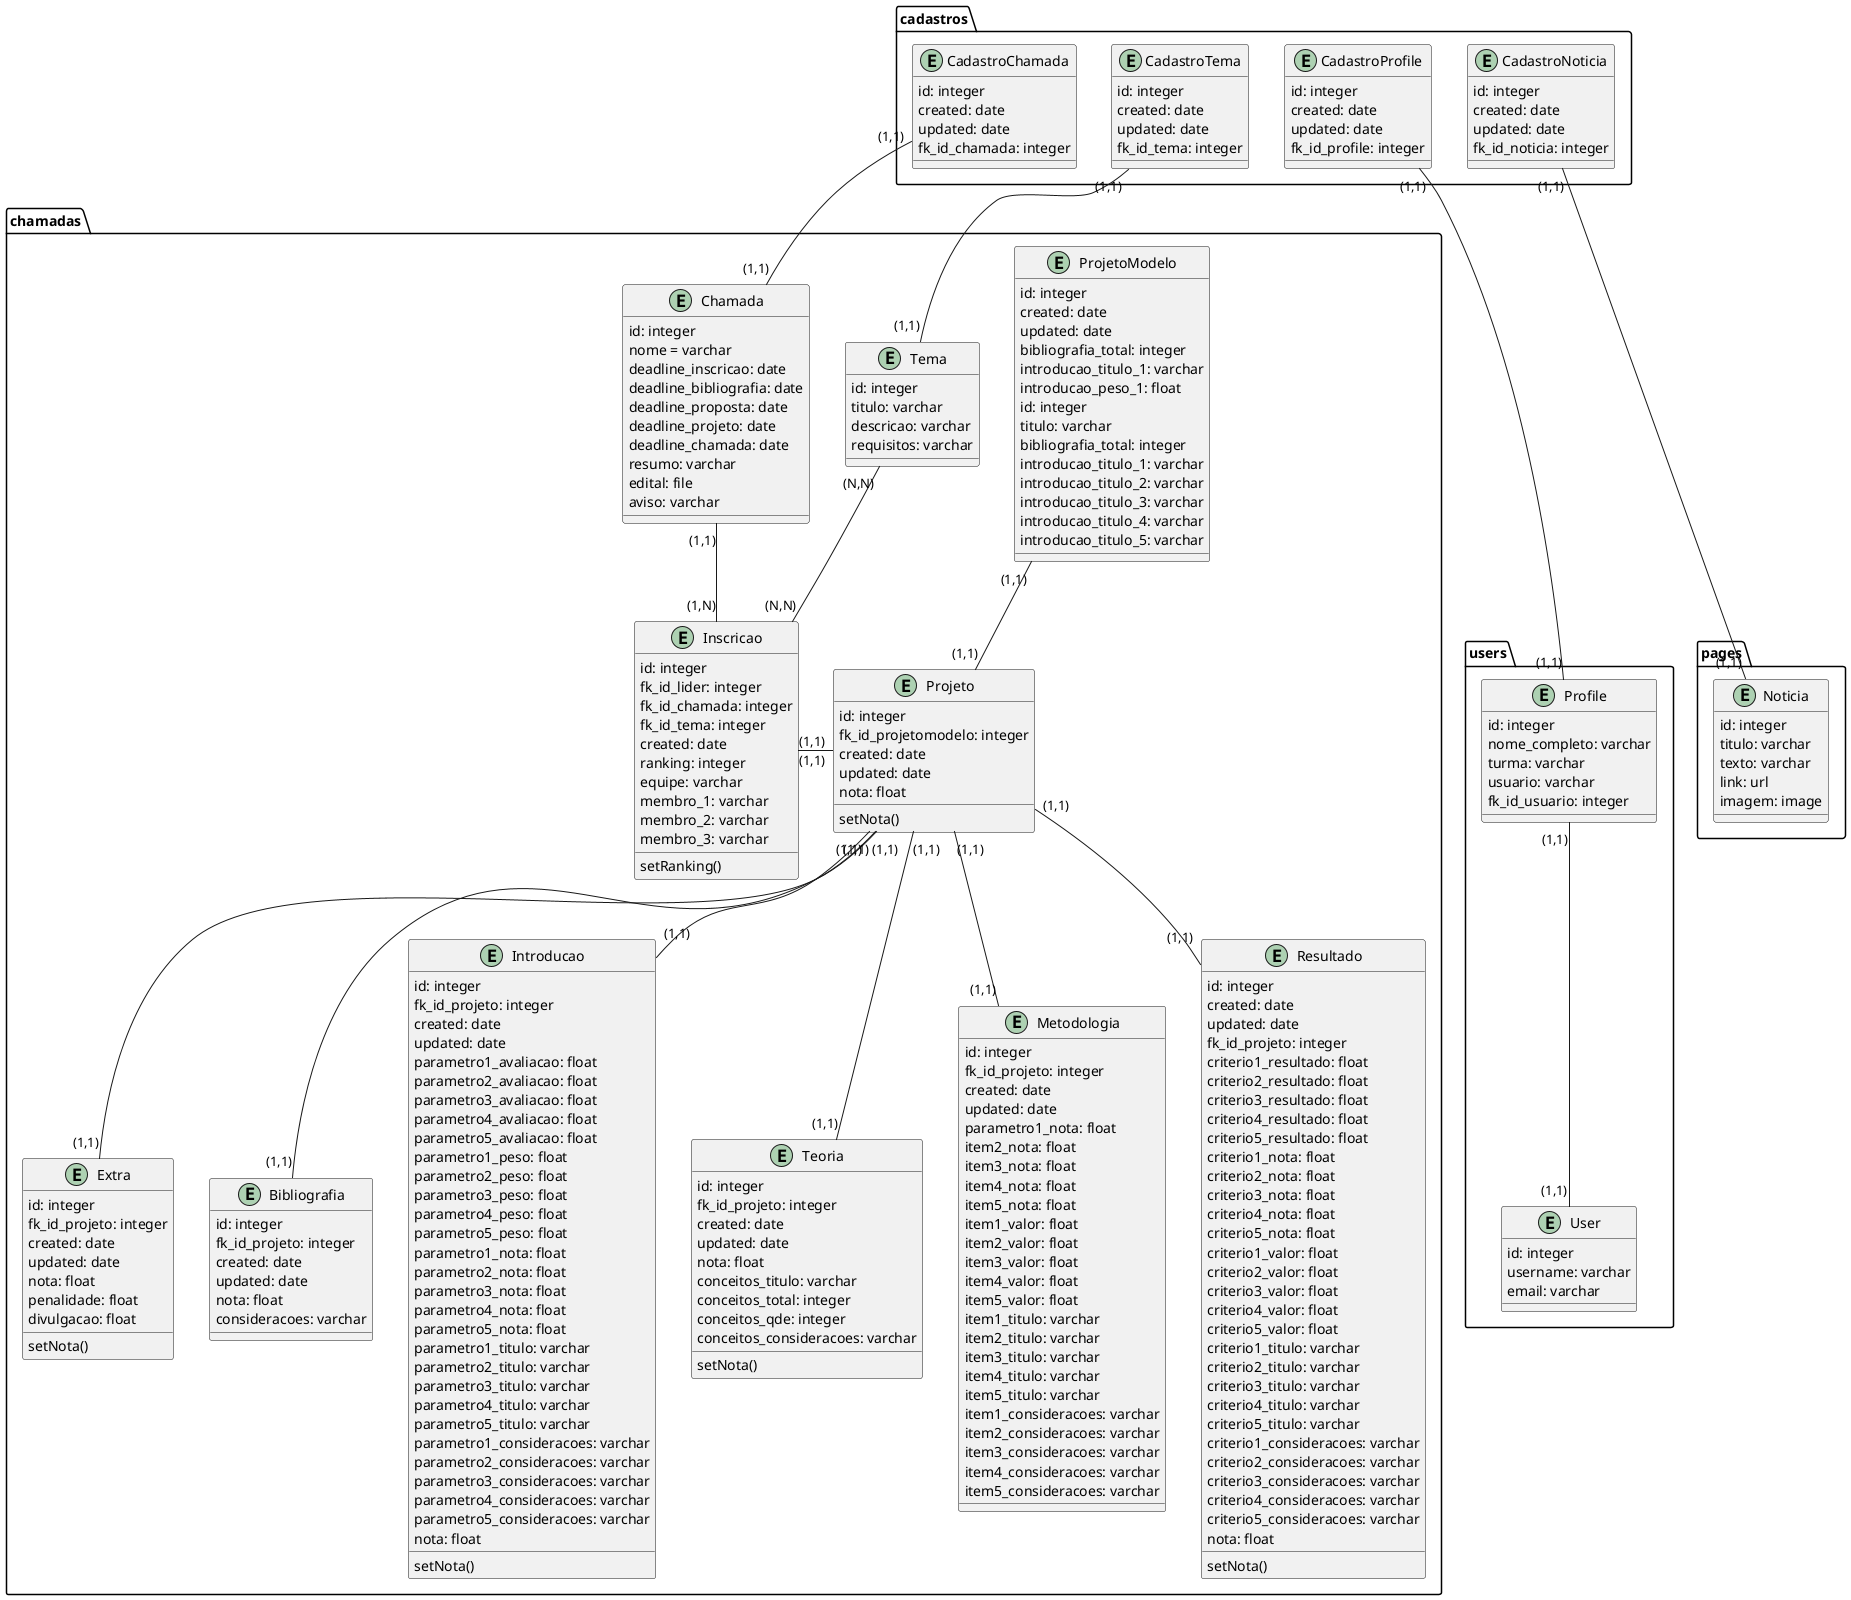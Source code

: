 @startuml PROGRESSUS
package users{
    entity User{
        id: integer
        username: varchar
        email: varchar
    }
    entity Profile{
        id: integer
        nome_completo: varchar
        turma: varchar
        usuario: varchar
        fk_id_usuario: integer
    }
    Profile "(1,1)" -- "(1,1)" User
}
package chamadas{
    entity Chamada{
        id: integer
        nome = varchar
        deadline_inscricao: date
        deadline_bibliografia: date
        deadline_proposta: date
        deadline_projeto: date
        deadline_chamada: date
        resumo: varchar
        edital: file
        aviso: varchar
    }
    entity Tema{
        id: integer
        titulo: varchar
        descricao: varchar
        requisitos: varchar
    }
    entity Inscricao{
        id: integer
        fk_id_lider: integer
        fk_id_chamada: integer
        fk_id_tema: integer
        created: date
        ranking: integer
        equipe: varchar
        membro_1: varchar
        membro_2: varchar
        membro_3: varchar
        setRanking()
    }
    Tema "(N,N)" -- "(N,N)" Inscricao
    Chamada "(1,1)" -- "(1,N)" Inscricao
    entity ProjetoModelo{
        id: integer
        created: date
        updated: date
        bibliografia_total: integer
        introducao_titulo_1: varchar
        introducao_peso_1: float
    }
    entity Projeto{
        id: integer
        fk_id_projetomodelo: integer
        created: date
        updated: date
        nota: float
        setNota()
    }
    Inscricao "(1,1)" - "(1,1)" Projeto
    ProjetoModelo "(1,1)" -- "(1,1)" Projeto
    entity Extra{
        id: integer
        fk_id_projeto: integer
        created: date
        updated: date
        nota: float
        penalidade: float
        divulgacao: float
        setNota()
    }
    Projeto "(1,1)" -- "(1,1)" Extra
    entity Bibliografia{
        id: integer
        fk_id_projeto: integer
        created: date
        updated: date
        nota: float
        consideracoes: varchar
    }
    Projeto "(1,1)" -- "(1,1)" Bibliografia
    entity Introducao{
        id: integer
        fk_id_projeto: integer
        created: date
        updated: date
        parametro1_avaliacao: float
        parametro2_avaliacao: float
        parametro3_avaliacao: float
        parametro4_avaliacao: float
        parametro5_avaliacao: float
        parametro1_peso: float
        parametro2_peso: float
        parametro3_peso: float
        parametro4_peso: float
        parametro5_peso: float
        parametro1_nota: float
        parametro2_nota: float
        parametro3_nota: float
        parametro4_nota: float
        parametro5_nota: float
        parametro1_titulo: varchar
        parametro2_titulo: varchar
        parametro3_titulo: varchar
        parametro4_titulo: varchar
        parametro5_titulo: varchar
        parametro1_consideracoes: varchar
        parametro2_consideracoes: varchar
        parametro3_consideracoes: varchar
        parametro4_consideracoes: varchar
        parametro5_consideracoes: varchar
        nota: float
        setNota()

    }
    Projeto "(1,1)" -- "(1,1)" Introducao
    entity Teoria{
        id: integer
        fk_id_projeto: integer
        created: date
        updated: date
        nota: float
        conceitos_titulo: varchar
        conceitos_total: integer
        conceitos_qde: integer
        conceitos_consideracoes: varchar
        setNota()
    }
    Projeto "(1,1)" -- "(1,1)" Teoria
    entity Metodologia{
        id: integer
        fk_id_projeto: integer
        created: date
        updated: date
        parametro1_nota: float
        item2_nota: float
        item3_nota: float
        item4_nota: float
        item5_nota: float
        item1_valor: float
        item2_valor: float
        item3_valor: float
        item4_valor: float
        item5_valor: float
        item1_titulo: varchar
        item2_titulo: varchar
        item3_titulo: varchar
        item4_titulo: varchar
        item5_titulo: varchar
        item1_consideracoes: varchar
        item2_consideracoes: varchar
        item3_consideracoes: varchar
        item4_consideracoes: varchar
        item5_consideracoes: varchar
    }
    Projeto "(1,1)" -- "(1,1)" Metodologia
    entity Resultado{
        id: integer       
        created: date
        updated: date
        fk_id_projeto: integer
        criterio1_resultado: float
        criterio2_resultado: float
        criterio3_resultado: float
        criterio4_resultado: float
        criterio5_resultado: float
        criterio1_nota: float
        criterio2_nota: float
        criterio3_nota: float
        criterio4_nota: float
        criterio5_nota: float
        criterio1_valor: float
        criterio2_valor: float
        criterio3_valor: float
        criterio4_valor: float
        criterio5_valor: float
        criterio1_titulo: varchar
        criterio2_titulo: varchar
        criterio3_titulo: varchar
        criterio4_titulo: varchar
        criterio5_titulo: varchar
        criterio1_consideracoes: varchar
        criterio2_consideracoes: varchar
        criterio3_consideracoes: varchar
        criterio4_consideracoes: varchar
        criterio5_consideracoes: varchar
        nota: float
        setNota()
    }
    Projeto "(1,1)" -- "(1,1)" Resultado
    entity ProjetoModelo{
        id: integer
        titulo: varchar
        bibliografia_total: integer
        introducao_titulo_1: varchar
        introducao_titulo_2: varchar
        introducao_titulo_3: varchar
        introducao_titulo_4: varchar
        introducao_titulo_5: varchar
    }
}
package pages{
    entity Noticia{
        id: integer
        titulo: varchar
        texto: varchar
        link: url
        imagem: image        
    }
}
package cadastros{
    entity CadastroProfile{
        id: integer
        created: date
        updated: date
        fk_id_profile: integer
    }
    CadastroProfile "(1,1)" --- "(1,1)" Profile
    entity CadastroChamada{
        id: integer
        created: date
        updated: date
        fk_id_chamada: integer
    }
    CadastroChamada "(1,1)" -- "(1,1)" Chamada
    entity CadastroTema{
        id: integer
        created: date
        updated: date
        fk_id_tema: integer
    }
    CadastroTema "(1,1)" -- "(1,1)" Tema
    entity CadastroNoticia{
        id: integer
        created: date
        updated: date
        fk_id_noticia: integer
    }
    CadastroNoticia "(1,1)" --- "(1,1)" Noticia
}
@enduml